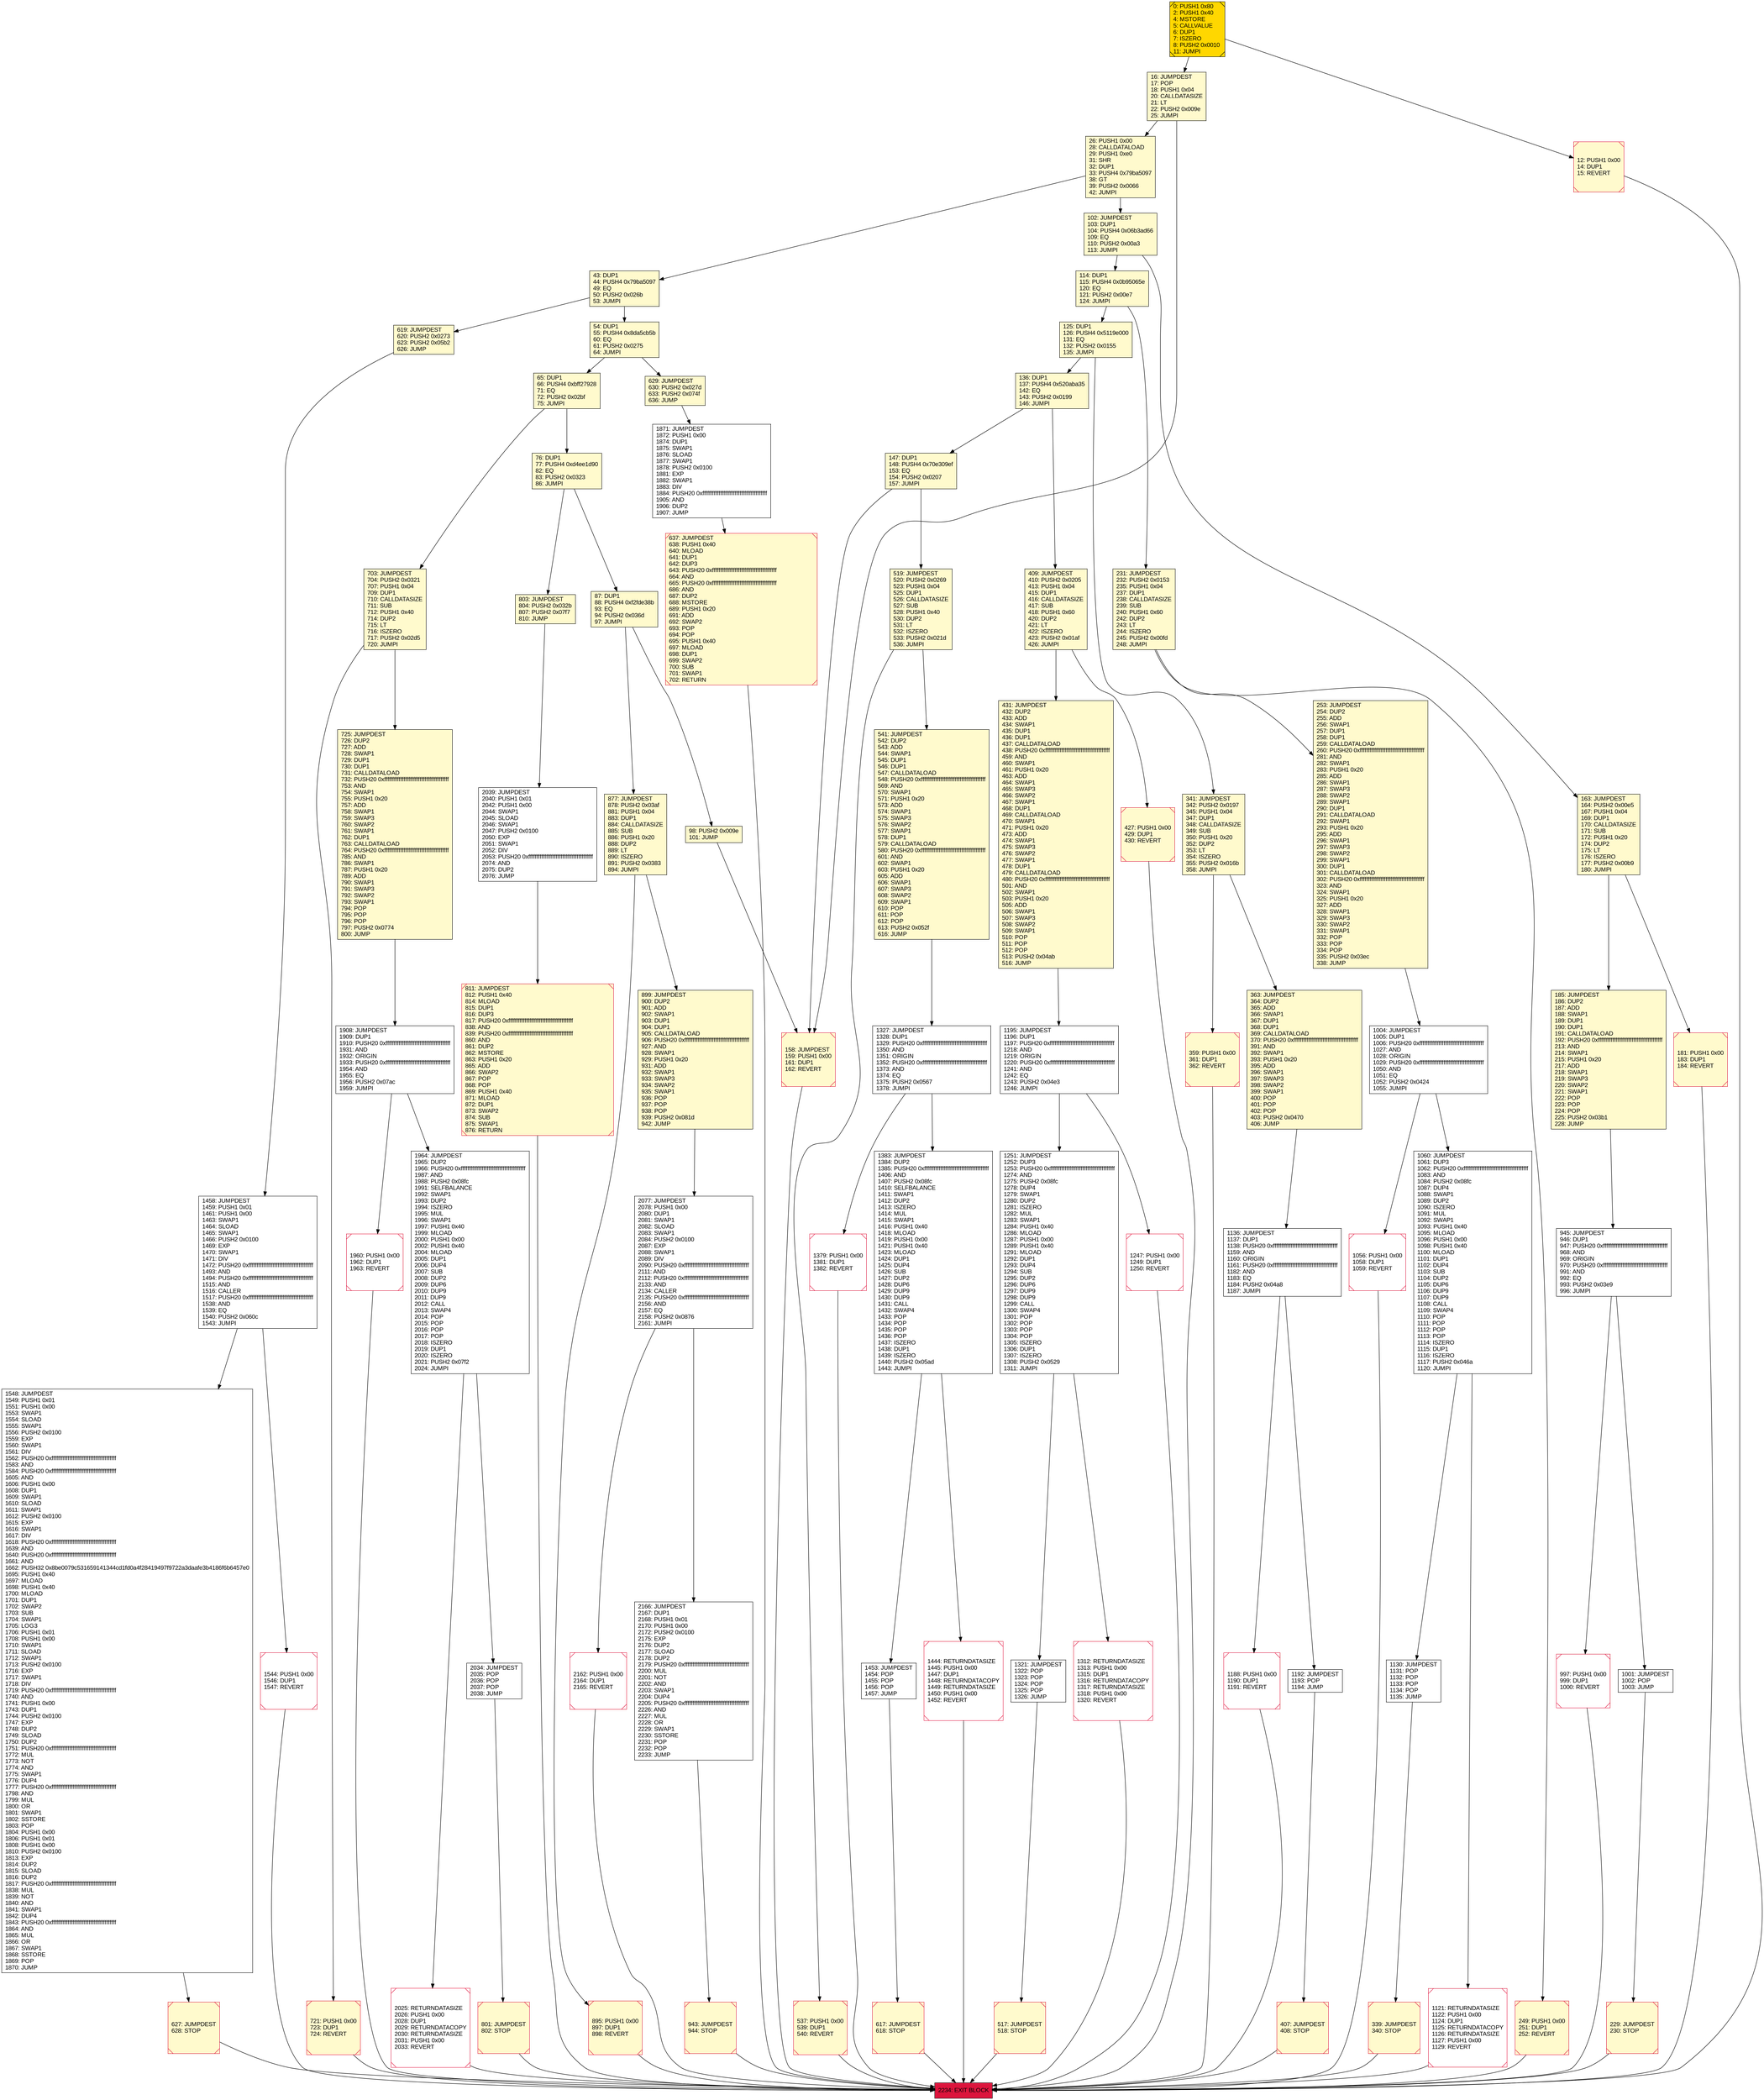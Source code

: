 digraph G {
bgcolor=transparent rankdir=UD;
node [shape=box style=filled color=black fillcolor=white fontname=arial fontcolor=black];
541 [label="541: JUMPDEST\l542: DUP2\l543: ADD\l544: SWAP1\l545: DUP1\l546: DUP1\l547: CALLDATALOAD\l548: PUSH20 0xffffffffffffffffffffffffffffffffffffffff\l569: AND\l570: SWAP1\l571: PUSH1 0x20\l573: ADD\l574: SWAP1\l575: SWAP3\l576: SWAP2\l577: SWAP1\l578: DUP1\l579: CALLDATALOAD\l580: PUSH20 0xffffffffffffffffffffffffffffffffffffffff\l601: AND\l602: SWAP1\l603: PUSH1 0x20\l605: ADD\l606: SWAP1\l607: SWAP3\l608: SWAP2\l609: SWAP1\l610: POP\l611: POP\l612: POP\l613: PUSH2 0x052f\l616: JUMP\l" fillcolor=lemonchiffon ];
1056 [label="1056: PUSH1 0x00\l1058: DUP1\l1059: REVERT\l" shape=Msquare color=crimson ];
1458 [label="1458: JUMPDEST\l1459: PUSH1 0x01\l1461: PUSH1 0x00\l1463: SWAP1\l1464: SLOAD\l1465: SWAP1\l1466: PUSH2 0x0100\l1469: EXP\l1470: SWAP1\l1471: DIV\l1472: PUSH20 0xffffffffffffffffffffffffffffffffffffffff\l1493: AND\l1494: PUSH20 0xffffffffffffffffffffffffffffffffffffffff\l1515: AND\l1516: CALLER\l1517: PUSH20 0xffffffffffffffffffffffffffffffffffffffff\l1538: AND\l1539: EQ\l1540: PUSH2 0x060c\l1543: JUMPI\l" ];
899 [label="899: JUMPDEST\l900: DUP2\l901: ADD\l902: SWAP1\l903: DUP1\l904: DUP1\l905: CALLDATALOAD\l906: PUSH20 0xffffffffffffffffffffffffffffffffffffffff\l927: AND\l928: SWAP1\l929: PUSH1 0x20\l931: ADD\l932: SWAP1\l933: SWAP3\l934: SWAP2\l935: SWAP1\l936: POP\l937: POP\l938: POP\l939: PUSH2 0x081d\l942: JUMP\l" fillcolor=lemonchiffon ];
1060 [label="1060: JUMPDEST\l1061: DUP3\l1062: PUSH20 0xffffffffffffffffffffffffffffffffffffffff\l1083: AND\l1084: PUSH2 0x08fc\l1087: DUP4\l1088: SWAP1\l1089: DUP2\l1090: ISZERO\l1091: MUL\l1092: SWAP1\l1093: PUSH1 0x40\l1095: MLOAD\l1096: PUSH1 0x00\l1098: PUSH1 0x40\l1100: MLOAD\l1101: DUP1\l1102: DUP4\l1103: SUB\l1104: DUP2\l1105: DUP6\l1106: DUP9\l1107: DUP9\l1108: CALL\l1109: SWAP4\l1110: POP\l1111: POP\l1112: POP\l1113: POP\l1114: ISZERO\l1115: DUP1\l1116: ISZERO\l1117: PUSH2 0x046a\l1120: JUMPI\l" ];
407 [label="407: JUMPDEST\l408: STOP\l" fillcolor=lemonchiffon shape=Msquare color=crimson ];
125 [label="125: DUP1\l126: PUSH4 0x5119e000\l131: EQ\l132: PUSH2 0x0155\l135: JUMPI\l" fillcolor=lemonchiffon ];
1188 [label="1188: PUSH1 0x00\l1190: DUP1\l1191: REVERT\l" shape=Msquare color=crimson ];
163 [label="163: JUMPDEST\l164: PUSH2 0x00e5\l167: PUSH1 0x04\l169: DUP1\l170: CALLDATASIZE\l171: SUB\l172: PUSH1 0x20\l174: DUP2\l175: LT\l176: ISZERO\l177: PUSH2 0x00b9\l180: JUMPI\l" fillcolor=lemonchiffon ];
26 [label="26: PUSH1 0x00\l28: CALLDATALOAD\l29: PUSH1 0xe0\l31: SHR\l32: DUP1\l33: PUSH4 0x79ba5097\l38: GT\l39: PUSH2 0x0066\l42: JUMPI\l" fillcolor=lemonchiffon ];
147 [label="147: DUP1\l148: PUSH4 0x70e309ef\l153: EQ\l154: PUSH2 0x0207\l157: JUMPI\l" fillcolor=lemonchiffon ];
1960 [label="1960: PUSH1 0x00\l1962: DUP1\l1963: REVERT\l" shape=Msquare color=crimson ];
427 [label="427: PUSH1 0x00\l429: DUP1\l430: REVERT\l" fillcolor=lemonchiffon shape=Msquare color=crimson ];
43 [label="43: DUP1\l44: PUSH4 0x79ba5097\l49: EQ\l50: PUSH2 0x026b\l53: JUMPI\l" fillcolor=lemonchiffon ];
1548 [label="1548: JUMPDEST\l1549: PUSH1 0x01\l1551: PUSH1 0x00\l1553: SWAP1\l1554: SLOAD\l1555: SWAP1\l1556: PUSH2 0x0100\l1559: EXP\l1560: SWAP1\l1561: DIV\l1562: PUSH20 0xffffffffffffffffffffffffffffffffffffffff\l1583: AND\l1584: PUSH20 0xffffffffffffffffffffffffffffffffffffffff\l1605: AND\l1606: PUSH1 0x00\l1608: DUP1\l1609: SWAP1\l1610: SLOAD\l1611: SWAP1\l1612: PUSH2 0x0100\l1615: EXP\l1616: SWAP1\l1617: DIV\l1618: PUSH20 0xffffffffffffffffffffffffffffffffffffffff\l1639: AND\l1640: PUSH20 0xffffffffffffffffffffffffffffffffffffffff\l1661: AND\l1662: PUSH32 0x8be0079c531659141344cd1fd0a4f28419497f9722a3daafe3b4186f6b6457e0\l1695: PUSH1 0x40\l1697: MLOAD\l1698: PUSH1 0x40\l1700: MLOAD\l1701: DUP1\l1702: SWAP2\l1703: SUB\l1704: SWAP1\l1705: LOG3\l1706: PUSH1 0x01\l1708: PUSH1 0x00\l1710: SWAP1\l1711: SLOAD\l1712: SWAP1\l1713: PUSH2 0x0100\l1716: EXP\l1717: SWAP1\l1718: DIV\l1719: PUSH20 0xffffffffffffffffffffffffffffffffffffffff\l1740: AND\l1741: PUSH1 0x00\l1743: DUP1\l1744: PUSH2 0x0100\l1747: EXP\l1748: DUP2\l1749: SLOAD\l1750: DUP2\l1751: PUSH20 0xffffffffffffffffffffffffffffffffffffffff\l1772: MUL\l1773: NOT\l1774: AND\l1775: SWAP1\l1776: DUP4\l1777: PUSH20 0xffffffffffffffffffffffffffffffffffffffff\l1798: AND\l1799: MUL\l1800: OR\l1801: SWAP1\l1802: SSTORE\l1803: POP\l1804: PUSH1 0x00\l1806: PUSH1 0x01\l1808: PUSH1 0x00\l1810: PUSH2 0x0100\l1813: EXP\l1814: DUP2\l1815: SLOAD\l1816: DUP2\l1817: PUSH20 0xffffffffffffffffffffffffffffffffffffffff\l1838: MUL\l1839: NOT\l1840: AND\l1841: SWAP1\l1842: DUP4\l1843: PUSH20 0xffffffffffffffffffffffffffffffffffffffff\l1864: AND\l1865: MUL\l1866: OR\l1867: SWAP1\l1868: SSTORE\l1869: POP\l1870: JUMP\l" ];
1192 [label="1192: JUMPDEST\l1193: POP\l1194: JUMP\l" ];
517 [label="517: JUMPDEST\l518: STOP\l" fillcolor=lemonchiffon shape=Msquare color=crimson ];
2034 [label="2034: JUMPDEST\l2035: POP\l2036: POP\l2037: POP\l2038: JUMP\l" ];
54 [label="54: DUP1\l55: PUSH4 0x8da5cb5b\l60: EQ\l61: PUSH2 0x0275\l64: JUMPI\l" fillcolor=lemonchiffon ];
181 [label="181: PUSH1 0x00\l183: DUP1\l184: REVERT\l" fillcolor=lemonchiffon shape=Msquare color=crimson ];
0 [label="0: PUSH1 0x80\l2: PUSH1 0x40\l4: MSTORE\l5: CALLVALUE\l6: DUP1\l7: ISZERO\l8: PUSH2 0x0010\l11: JUMPI\l" fillcolor=lemonchiffon shape=Msquare fillcolor=gold ];
703 [label="703: JUMPDEST\l704: PUSH2 0x0321\l707: PUSH1 0x04\l709: DUP1\l710: CALLDATASIZE\l711: SUB\l712: PUSH1 0x40\l714: DUP2\l715: LT\l716: ISZERO\l717: PUSH2 0x02d5\l720: JUMPI\l" fillcolor=lemonchiffon ];
158 [label="158: JUMPDEST\l159: PUSH1 0x00\l161: DUP1\l162: REVERT\l" fillcolor=lemonchiffon shape=Msquare color=crimson ];
76 [label="76: DUP1\l77: PUSH4 0xd4ee1d90\l82: EQ\l83: PUSH2 0x0323\l86: JUMPI\l" fillcolor=lemonchiffon ];
1964 [label="1964: JUMPDEST\l1965: DUP2\l1966: PUSH20 0xffffffffffffffffffffffffffffffffffffffff\l1987: AND\l1988: PUSH2 0x08fc\l1991: SELFBALANCE\l1992: SWAP1\l1993: DUP2\l1994: ISZERO\l1995: MUL\l1996: SWAP1\l1997: PUSH1 0x40\l1999: MLOAD\l2000: PUSH1 0x00\l2002: PUSH1 0x40\l2004: MLOAD\l2005: DUP1\l2006: DUP4\l2007: SUB\l2008: DUP2\l2009: DUP6\l2010: DUP9\l2011: DUP9\l2012: CALL\l2013: SWAP4\l2014: POP\l2015: POP\l2016: POP\l2017: POP\l2018: ISZERO\l2019: DUP1\l2020: ISZERO\l2021: PUSH2 0x07f2\l2024: JUMPI\l" ];
185 [label="185: JUMPDEST\l186: DUP2\l187: ADD\l188: SWAP1\l189: DUP1\l190: DUP1\l191: CALLDATALOAD\l192: PUSH20 0xffffffffffffffffffffffffffffffffffffffff\l213: AND\l214: SWAP1\l215: PUSH1 0x20\l217: ADD\l218: SWAP1\l219: SWAP3\l220: SWAP2\l221: SWAP1\l222: POP\l223: POP\l224: POP\l225: PUSH2 0x03b1\l228: JUMP\l" fillcolor=lemonchiffon ];
87 [label="87: DUP1\l88: PUSH4 0xf2fde38b\l93: EQ\l94: PUSH2 0x036d\l97: JUMPI\l" fillcolor=lemonchiffon ];
16 [label="16: JUMPDEST\l17: POP\l18: PUSH1 0x04\l20: CALLDATASIZE\l21: LT\l22: PUSH2 0x009e\l25: JUMPI\l" fillcolor=lemonchiffon ];
1130 [label="1130: JUMPDEST\l1131: POP\l1132: POP\l1133: POP\l1134: POP\l1135: JUMP\l" ];
231 [label="231: JUMPDEST\l232: PUSH2 0x0153\l235: PUSH1 0x04\l237: DUP1\l238: CALLDATASIZE\l239: SUB\l240: PUSH1 0x60\l242: DUP2\l243: LT\l244: ISZERO\l245: PUSH2 0x00fd\l248: JUMPI\l" fillcolor=lemonchiffon ];
1544 [label="1544: PUSH1 0x00\l1546: DUP1\l1547: REVERT\l" shape=Msquare color=crimson ];
519 [label="519: JUMPDEST\l520: PUSH2 0x0269\l523: PUSH1 0x04\l525: DUP1\l526: CALLDATASIZE\l527: SUB\l528: PUSH1 0x40\l530: DUP2\l531: LT\l532: ISZERO\l533: PUSH2 0x021d\l536: JUMPI\l" fillcolor=lemonchiffon ];
1908 [label="1908: JUMPDEST\l1909: DUP1\l1910: PUSH20 0xffffffffffffffffffffffffffffffffffffffff\l1931: AND\l1932: ORIGIN\l1933: PUSH20 0xffffffffffffffffffffffffffffffffffffffff\l1954: AND\l1955: EQ\l1956: PUSH2 0x07ac\l1959: JUMPI\l" ];
12 [label="12: PUSH1 0x00\l14: DUP1\l15: REVERT\l" fillcolor=lemonchiffon shape=Msquare color=crimson ];
637 [label="637: JUMPDEST\l638: PUSH1 0x40\l640: MLOAD\l641: DUP1\l642: DUP3\l643: PUSH20 0xffffffffffffffffffffffffffffffffffffffff\l664: AND\l665: PUSH20 0xffffffffffffffffffffffffffffffffffffffff\l686: AND\l687: DUP2\l688: MSTORE\l689: PUSH1 0x20\l691: ADD\l692: SWAP2\l693: POP\l694: POP\l695: PUSH1 0x40\l697: MLOAD\l698: DUP1\l699: SWAP2\l700: SUB\l701: SWAP1\l702: RETURN\l" fillcolor=lemonchiffon shape=Msquare color=crimson ];
363 [label="363: JUMPDEST\l364: DUP2\l365: ADD\l366: SWAP1\l367: DUP1\l368: DUP1\l369: CALLDATALOAD\l370: PUSH20 0xffffffffffffffffffffffffffffffffffffffff\l391: AND\l392: SWAP1\l393: PUSH1 0x20\l395: ADD\l396: SWAP1\l397: SWAP3\l398: SWAP2\l399: SWAP1\l400: POP\l401: POP\l402: POP\l403: PUSH2 0x0470\l406: JUMP\l" fillcolor=lemonchiffon ];
98 [label="98: PUSH2 0x009e\l101: JUMP\l" fillcolor=lemonchiffon ];
102 [label="102: JUMPDEST\l103: DUP1\l104: PUSH4 0x06b3ad66\l109: EQ\l110: PUSH2 0x00a3\l113: JUMPI\l" fillcolor=lemonchiffon ];
801 [label="801: JUMPDEST\l802: STOP\l" fillcolor=lemonchiffon shape=Msquare color=crimson ];
537 [label="537: PUSH1 0x00\l539: DUP1\l540: REVERT\l" fillcolor=lemonchiffon shape=Msquare color=crimson ];
431 [label="431: JUMPDEST\l432: DUP2\l433: ADD\l434: SWAP1\l435: DUP1\l436: DUP1\l437: CALLDATALOAD\l438: PUSH20 0xffffffffffffffffffffffffffffffffffffffff\l459: AND\l460: SWAP1\l461: PUSH1 0x20\l463: ADD\l464: SWAP1\l465: SWAP3\l466: SWAP2\l467: SWAP1\l468: DUP1\l469: CALLDATALOAD\l470: SWAP1\l471: PUSH1 0x20\l473: ADD\l474: SWAP1\l475: SWAP3\l476: SWAP2\l477: SWAP1\l478: DUP1\l479: CALLDATALOAD\l480: PUSH20 0xffffffffffffffffffffffffffffffffffffffff\l501: AND\l502: SWAP1\l503: PUSH1 0x20\l505: ADD\l506: SWAP1\l507: SWAP3\l508: SWAP2\l509: SWAP1\l510: POP\l511: POP\l512: POP\l513: PUSH2 0x04ab\l516: JUMP\l" fillcolor=lemonchiffon ];
2234 [label="2234: EXIT BLOCK\l" fillcolor=crimson ];
253 [label="253: JUMPDEST\l254: DUP2\l255: ADD\l256: SWAP1\l257: DUP1\l258: DUP1\l259: CALLDATALOAD\l260: PUSH20 0xffffffffffffffffffffffffffffffffffffffff\l281: AND\l282: SWAP1\l283: PUSH1 0x20\l285: ADD\l286: SWAP1\l287: SWAP3\l288: SWAP2\l289: SWAP1\l290: DUP1\l291: CALLDATALOAD\l292: SWAP1\l293: PUSH1 0x20\l295: ADD\l296: SWAP1\l297: SWAP3\l298: SWAP2\l299: SWAP1\l300: DUP1\l301: CALLDATALOAD\l302: PUSH20 0xffffffffffffffffffffffffffffffffffffffff\l323: AND\l324: SWAP1\l325: PUSH1 0x20\l327: ADD\l328: SWAP1\l329: SWAP3\l330: SWAP2\l331: SWAP1\l332: POP\l333: POP\l334: POP\l335: PUSH2 0x03ec\l338: JUMP\l" fillcolor=lemonchiffon ];
943 [label="943: JUMPDEST\l944: STOP\l" fillcolor=lemonchiffon shape=Msquare color=crimson ];
1312 [label="1312: RETURNDATASIZE\l1313: PUSH1 0x00\l1315: DUP1\l1316: RETURNDATACOPY\l1317: RETURNDATASIZE\l1318: PUSH1 0x00\l1320: REVERT\l" shape=Msquare color=crimson ];
619 [label="619: JUMPDEST\l620: PUSH2 0x0273\l623: PUSH2 0x05b2\l626: JUMP\l" fillcolor=lemonchiffon ];
1444 [label="1444: RETURNDATASIZE\l1445: PUSH1 0x00\l1447: DUP1\l1448: RETURNDATACOPY\l1449: RETURNDATASIZE\l1450: PUSH1 0x00\l1452: REVERT\l" shape=Msquare color=crimson ];
1379 [label="1379: PUSH1 0x00\l1381: DUP1\l1382: REVERT\l" shape=Msquare color=crimson ];
725 [label="725: JUMPDEST\l726: DUP2\l727: ADD\l728: SWAP1\l729: DUP1\l730: DUP1\l731: CALLDATALOAD\l732: PUSH20 0xffffffffffffffffffffffffffffffffffffffff\l753: AND\l754: SWAP1\l755: PUSH1 0x20\l757: ADD\l758: SWAP1\l759: SWAP3\l760: SWAP2\l761: SWAP1\l762: DUP1\l763: CALLDATALOAD\l764: PUSH20 0xffffffffffffffffffffffffffffffffffffffff\l785: AND\l786: SWAP1\l787: PUSH1 0x20\l789: ADD\l790: SWAP1\l791: SWAP3\l792: SWAP2\l793: SWAP1\l794: POP\l795: POP\l796: POP\l797: PUSH2 0x0774\l800: JUMP\l" fillcolor=lemonchiffon ];
997 [label="997: PUSH1 0x00\l999: DUP1\l1000: REVERT\l" shape=Msquare color=crimson ];
409 [label="409: JUMPDEST\l410: PUSH2 0x0205\l413: PUSH1 0x04\l415: DUP1\l416: CALLDATASIZE\l417: SUB\l418: PUSH1 0x60\l420: DUP2\l421: LT\l422: ISZERO\l423: PUSH2 0x01af\l426: JUMPI\l" fillcolor=lemonchiffon ];
359 [label="359: PUSH1 0x00\l361: DUP1\l362: REVERT\l" fillcolor=lemonchiffon shape=Msquare color=crimson ];
339 [label="339: JUMPDEST\l340: STOP\l" fillcolor=lemonchiffon shape=Msquare color=crimson ];
2077 [label="2077: JUMPDEST\l2078: PUSH1 0x00\l2080: DUP1\l2081: SWAP1\l2082: SLOAD\l2083: SWAP1\l2084: PUSH2 0x0100\l2087: EXP\l2088: SWAP1\l2089: DIV\l2090: PUSH20 0xffffffffffffffffffffffffffffffffffffffff\l2111: AND\l2112: PUSH20 0xffffffffffffffffffffffffffffffffffffffff\l2133: AND\l2134: CALLER\l2135: PUSH20 0xffffffffffffffffffffffffffffffffffffffff\l2156: AND\l2157: EQ\l2158: PUSH2 0x0876\l2161: JUMPI\l" ];
1453 [label="1453: JUMPDEST\l1454: POP\l1455: POP\l1456: POP\l1457: JUMP\l" ];
1001 [label="1001: JUMPDEST\l1002: POP\l1003: JUMP\l" ];
1004 [label="1004: JUMPDEST\l1005: DUP1\l1006: PUSH20 0xffffffffffffffffffffffffffffffffffffffff\l1027: AND\l1028: ORIGIN\l1029: PUSH20 0xffffffffffffffffffffffffffffffffffffffff\l1050: AND\l1051: EQ\l1052: PUSH2 0x0424\l1055: JUMPI\l" ];
2162 [label="2162: PUSH1 0x00\l2164: DUP1\l2165: REVERT\l" shape=Msquare color=crimson ];
1195 [label="1195: JUMPDEST\l1196: DUP1\l1197: PUSH20 0xffffffffffffffffffffffffffffffffffffffff\l1218: AND\l1219: ORIGIN\l1220: PUSH20 0xffffffffffffffffffffffffffffffffffffffff\l1241: AND\l1242: EQ\l1243: PUSH2 0x04e3\l1246: JUMPI\l" ];
249 [label="249: PUSH1 0x00\l251: DUP1\l252: REVERT\l" fillcolor=lemonchiffon shape=Msquare color=crimson ];
1327 [label="1327: JUMPDEST\l1328: DUP1\l1329: PUSH20 0xffffffffffffffffffffffffffffffffffffffff\l1350: AND\l1351: ORIGIN\l1352: PUSH20 0xffffffffffffffffffffffffffffffffffffffff\l1373: AND\l1374: EQ\l1375: PUSH2 0x0567\l1378: JUMPI\l" ];
895 [label="895: PUSH1 0x00\l897: DUP1\l898: REVERT\l" fillcolor=lemonchiffon shape=Msquare color=crimson ];
65 [label="65: DUP1\l66: PUSH4 0xbff27928\l71: EQ\l72: PUSH2 0x02bf\l75: JUMPI\l" fillcolor=lemonchiffon ];
627 [label="627: JUMPDEST\l628: STOP\l" fillcolor=lemonchiffon shape=Msquare color=crimson ];
1321 [label="1321: JUMPDEST\l1322: POP\l1323: POP\l1324: POP\l1325: POP\l1326: JUMP\l" ];
1383 [label="1383: JUMPDEST\l1384: DUP2\l1385: PUSH20 0xffffffffffffffffffffffffffffffffffffffff\l1406: AND\l1407: PUSH2 0x08fc\l1410: SELFBALANCE\l1411: SWAP1\l1412: DUP2\l1413: ISZERO\l1414: MUL\l1415: SWAP1\l1416: PUSH1 0x40\l1418: MLOAD\l1419: PUSH1 0x00\l1421: PUSH1 0x40\l1423: MLOAD\l1424: DUP1\l1425: DUP4\l1426: SUB\l1427: DUP2\l1428: DUP6\l1429: DUP9\l1430: DUP9\l1431: CALL\l1432: SWAP4\l1433: POP\l1434: POP\l1435: POP\l1436: POP\l1437: ISZERO\l1438: DUP1\l1439: ISZERO\l1440: PUSH2 0x05ad\l1443: JUMPI\l" ];
136 [label="136: DUP1\l137: PUSH4 0x520aba35\l142: EQ\l143: PUSH2 0x0199\l146: JUMPI\l" fillcolor=lemonchiffon ];
1251 [label="1251: JUMPDEST\l1252: DUP3\l1253: PUSH20 0xffffffffffffffffffffffffffffffffffffffff\l1274: AND\l1275: PUSH2 0x08fc\l1278: DUP4\l1279: SWAP1\l1280: DUP2\l1281: ISZERO\l1282: MUL\l1283: SWAP1\l1284: PUSH1 0x40\l1286: MLOAD\l1287: PUSH1 0x00\l1289: PUSH1 0x40\l1291: MLOAD\l1292: DUP1\l1293: DUP4\l1294: SUB\l1295: DUP2\l1296: DUP6\l1297: DUP9\l1298: DUP9\l1299: CALL\l1300: SWAP4\l1301: POP\l1302: POP\l1303: POP\l1304: POP\l1305: ISZERO\l1306: DUP1\l1307: ISZERO\l1308: PUSH2 0x0529\l1311: JUMPI\l" ];
803 [label="803: JUMPDEST\l804: PUSH2 0x032b\l807: PUSH2 0x07f7\l810: JUMP\l" fillcolor=lemonchiffon ];
2039 [label="2039: JUMPDEST\l2040: PUSH1 0x01\l2042: PUSH1 0x00\l2044: SWAP1\l2045: SLOAD\l2046: SWAP1\l2047: PUSH2 0x0100\l2050: EXP\l2051: SWAP1\l2052: DIV\l2053: PUSH20 0xffffffffffffffffffffffffffffffffffffffff\l2074: AND\l2075: DUP2\l2076: JUMP\l" ];
114 [label="114: DUP1\l115: PUSH4 0x0b95065e\l120: EQ\l121: PUSH2 0x00e7\l124: JUMPI\l" fillcolor=lemonchiffon ];
721 [label="721: PUSH1 0x00\l723: DUP1\l724: REVERT\l" fillcolor=lemonchiffon shape=Msquare color=crimson ];
229 [label="229: JUMPDEST\l230: STOP\l" fillcolor=lemonchiffon shape=Msquare color=crimson ];
2025 [label="2025: RETURNDATASIZE\l2026: PUSH1 0x00\l2028: DUP1\l2029: RETURNDATACOPY\l2030: RETURNDATASIZE\l2031: PUSH1 0x00\l2033: REVERT\l" shape=Msquare color=crimson ];
2166 [label="2166: JUMPDEST\l2167: DUP1\l2168: PUSH1 0x01\l2170: PUSH1 0x00\l2172: PUSH2 0x0100\l2175: EXP\l2176: DUP2\l2177: SLOAD\l2178: DUP2\l2179: PUSH20 0xffffffffffffffffffffffffffffffffffffffff\l2200: MUL\l2201: NOT\l2202: AND\l2203: SWAP1\l2204: DUP4\l2205: PUSH20 0xffffffffffffffffffffffffffffffffffffffff\l2226: AND\l2227: MUL\l2228: OR\l2229: SWAP1\l2230: SSTORE\l2231: POP\l2232: POP\l2233: JUMP\l" ];
877 [label="877: JUMPDEST\l878: PUSH2 0x03af\l881: PUSH1 0x04\l883: DUP1\l884: CALLDATASIZE\l885: SUB\l886: PUSH1 0x20\l888: DUP2\l889: LT\l890: ISZERO\l891: PUSH2 0x0383\l894: JUMPI\l" fillcolor=lemonchiffon ];
1136 [label="1136: JUMPDEST\l1137: DUP1\l1138: PUSH20 0xffffffffffffffffffffffffffffffffffffffff\l1159: AND\l1160: ORIGIN\l1161: PUSH20 0xffffffffffffffffffffffffffffffffffffffff\l1182: AND\l1183: EQ\l1184: PUSH2 0x04a8\l1187: JUMPI\l" ];
945 [label="945: JUMPDEST\l946: DUP1\l947: PUSH20 0xffffffffffffffffffffffffffffffffffffffff\l968: AND\l969: ORIGIN\l970: PUSH20 0xffffffffffffffffffffffffffffffffffffffff\l991: AND\l992: EQ\l993: PUSH2 0x03e9\l996: JUMPI\l" ];
811 [label="811: JUMPDEST\l812: PUSH1 0x40\l814: MLOAD\l815: DUP1\l816: DUP3\l817: PUSH20 0xffffffffffffffffffffffffffffffffffffffff\l838: AND\l839: PUSH20 0xffffffffffffffffffffffffffffffffffffffff\l860: AND\l861: DUP2\l862: MSTORE\l863: PUSH1 0x20\l865: ADD\l866: SWAP2\l867: POP\l868: POP\l869: PUSH1 0x40\l871: MLOAD\l872: DUP1\l873: SWAP2\l874: SUB\l875: SWAP1\l876: RETURN\l" fillcolor=lemonchiffon shape=Msquare color=crimson ];
1871 [label="1871: JUMPDEST\l1872: PUSH1 0x00\l1874: DUP1\l1875: SWAP1\l1876: SLOAD\l1877: SWAP1\l1878: PUSH2 0x0100\l1881: EXP\l1882: SWAP1\l1883: DIV\l1884: PUSH20 0xffffffffffffffffffffffffffffffffffffffff\l1905: AND\l1906: DUP2\l1907: JUMP\l" ];
1121 [label="1121: RETURNDATASIZE\l1122: PUSH1 0x00\l1124: DUP1\l1125: RETURNDATACOPY\l1126: RETURNDATASIZE\l1127: PUSH1 0x00\l1129: REVERT\l" shape=Msquare color=crimson ];
341 [label="341: JUMPDEST\l342: PUSH2 0x0197\l345: PUSH1 0x04\l347: DUP1\l348: CALLDATASIZE\l349: SUB\l350: PUSH1 0x20\l352: DUP2\l353: LT\l354: ISZERO\l355: PUSH2 0x016b\l358: JUMPI\l" fillcolor=lemonchiffon ];
629 [label="629: JUMPDEST\l630: PUSH2 0x027d\l633: PUSH2 0x074f\l636: JUMP\l" fillcolor=lemonchiffon ];
617 [label="617: JUMPDEST\l618: STOP\l" fillcolor=lemonchiffon shape=Msquare color=crimson ];
1247 [label="1247: PUSH1 0x00\l1249: DUP1\l1250: REVERT\l" shape=Msquare color=crimson ];
537 -> 2234;
26 -> 43;
1444 -> 2234;
1964 -> 2034;
801 -> 2234;
147 -> 158;
163 -> 181;
519 -> 537;
1544 -> 2234;
2039 -> 811;
12 -> 2234;
163 -> 185;
2077 -> 2162;
158 -> 2234;
147 -> 519;
1060 -> 1130;
877 -> 895;
517 -> 2234;
0 -> 16;
945 -> 1001;
1056 -> 2234;
2077 -> 2166;
26 -> 102;
619 -> 1458;
1195 -> 1251;
65 -> 76;
363 -> 1136;
617 -> 2234;
2025 -> 2234;
341 -> 363;
899 -> 2077;
54 -> 65;
409 -> 427;
1004 -> 1060;
87 -> 877;
1871 -> 637;
1383 -> 1444;
541 -> 1327;
627 -> 2234;
703 -> 725;
136 -> 147;
895 -> 2234;
2162 -> 2234;
253 -> 1004;
1548 -> 627;
431 -> 1195;
725 -> 1908;
1136 -> 1188;
114 -> 125;
877 -> 899;
1060 -> 1121;
1379 -> 2234;
359 -> 2234;
339 -> 2234;
125 -> 341;
803 -> 2039;
943 -> 2234;
1312 -> 2234;
629 -> 1871;
1192 -> 407;
1251 -> 1321;
1458 -> 1548;
87 -> 98;
637 -> 2234;
231 -> 253;
1327 -> 1379;
43 -> 54;
1908 -> 1960;
2034 -> 801;
98 -> 158;
1195 -> 1247;
16 -> 26;
519 -> 541;
1383 -> 1453;
1458 -> 1544;
136 -> 409;
181 -> 2234;
427 -> 2234;
1908 -> 1964;
945 -> 997;
1453 -> 617;
102 -> 163;
1960 -> 2234;
0 -> 12;
43 -> 619;
16 -> 158;
407 -> 2234;
76 -> 87;
1327 -> 1383;
341 -> 359;
1001 -> 229;
1188 -> 2234;
1121 -> 2234;
811 -> 2234;
1247 -> 2234;
102 -> 114;
65 -> 703;
2166 -> 943;
721 -> 2234;
229 -> 2234;
1004 -> 1056;
1251 -> 1312;
114 -> 231;
249 -> 2234;
1130 -> 339;
54 -> 629;
703 -> 721;
1964 -> 2025;
185 -> 945;
125 -> 136;
76 -> 803;
1321 -> 517;
1136 -> 1192;
231 -> 249;
997 -> 2234;
409 -> 431;
}